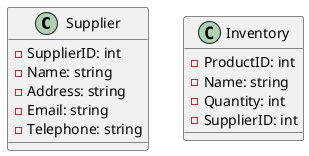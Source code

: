 @startuml
class Supplier {
  - SupplierID: int
  - Name: string
  - Address: string
  - Email: string
  - Telephone: string
}

class Inventory {
  - ProductID: int
  - Name: string
  - Quantity: int
  - SupplierID: int
}
@enduml
